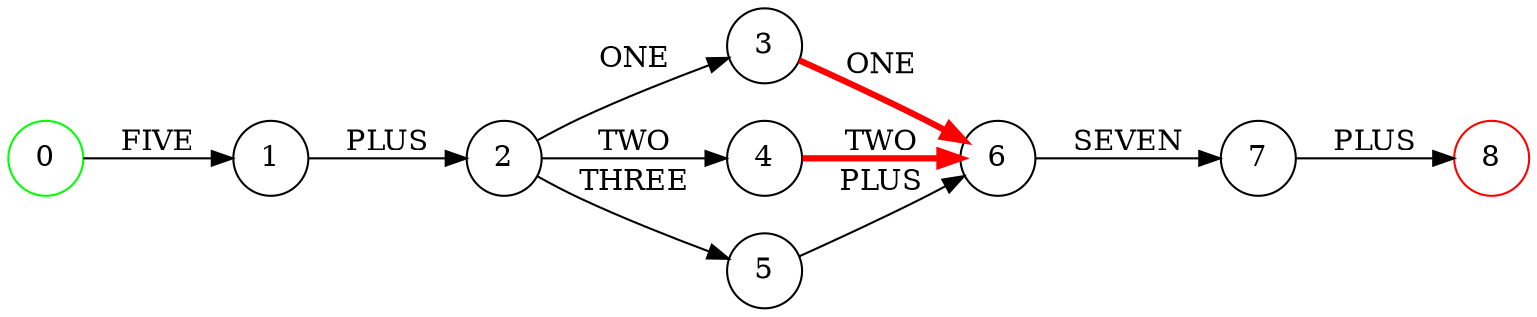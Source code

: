 digraph GSS {
    rankdir=LR
    0,1,2,3,4,5,6,7,8 [shape = circle]
    0 [label="0"][color="green"]
    1 [label="1"]
    2 [label="2"]
    3 [label="3"]
    4 [label="4"]
    5 [label="5"]
    6 [label="6"]
    7 [label="7"]
    8 [label="8"][color="red"]
    
    
    0 -> 1 [label="FIVE"]
    1 -> 2 [label="PLUS"]
    2 -> 3 [label="ONE"]
    3 -> 6 [label="ONE"][color=red,penwidth=3.0]
    2 -> 4 [label="TWO"]
    4 -> 6 [label="TWO"][color=red,penwidth=3.0]
    2 -> 5 [label="THREE"]
    5 -> 6 [label="PLUS"]
    6 -> 7 [label="SEVEN"]
    7 -> 8 [label="PLUS"]
   
}